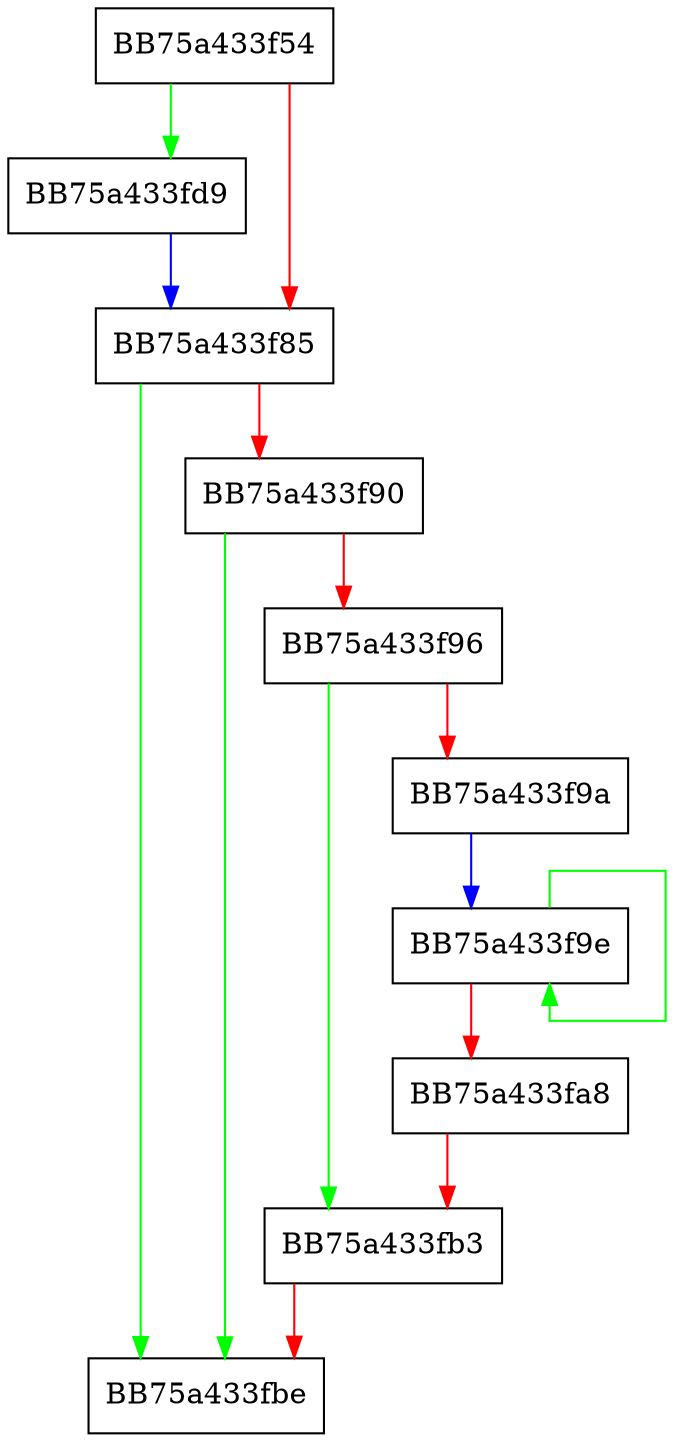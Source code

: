 digraph SetHivePath {
  node [shape="box"];
  graph [splines=ortho];
  BB75a433f54 -> BB75a433fd9 [color="green"];
  BB75a433f54 -> BB75a433f85 [color="red"];
  BB75a433f85 -> BB75a433fbe [color="green"];
  BB75a433f85 -> BB75a433f90 [color="red"];
  BB75a433f90 -> BB75a433fbe [color="green"];
  BB75a433f90 -> BB75a433f96 [color="red"];
  BB75a433f96 -> BB75a433fb3 [color="green"];
  BB75a433f96 -> BB75a433f9a [color="red"];
  BB75a433f9a -> BB75a433f9e [color="blue"];
  BB75a433f9e -> BB75a433f9e [color="green"];
  BB75a433f9e -> BB75a433fa8 [color="red"];
  BB75a433fa8 -> BB75a433fb3 [color="red"];
  BB75a433fb3 -> BB75a433fbe [color="red"];
  BB75a433fd9 -> BB75a433f85 [color="blue"];
}